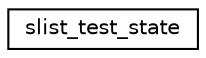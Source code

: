 digraph "Graphical Class Hierarchy"
{
 // LATEX_PDF_SIZE
  edge [fontname="Helvetica",fontsize="10",labelfontname="Helvetica",labelfontsize="10"];
  node [fontname="Helvetica",fontsize="10",shape=record];
  rankdir="LR";
  Node0 [label="slist_test_state",height=0.2,width=0.4,color="black", fillcolor="white", style="filled",URL="$structslist__test__state.html",tooltip=" "];
}
